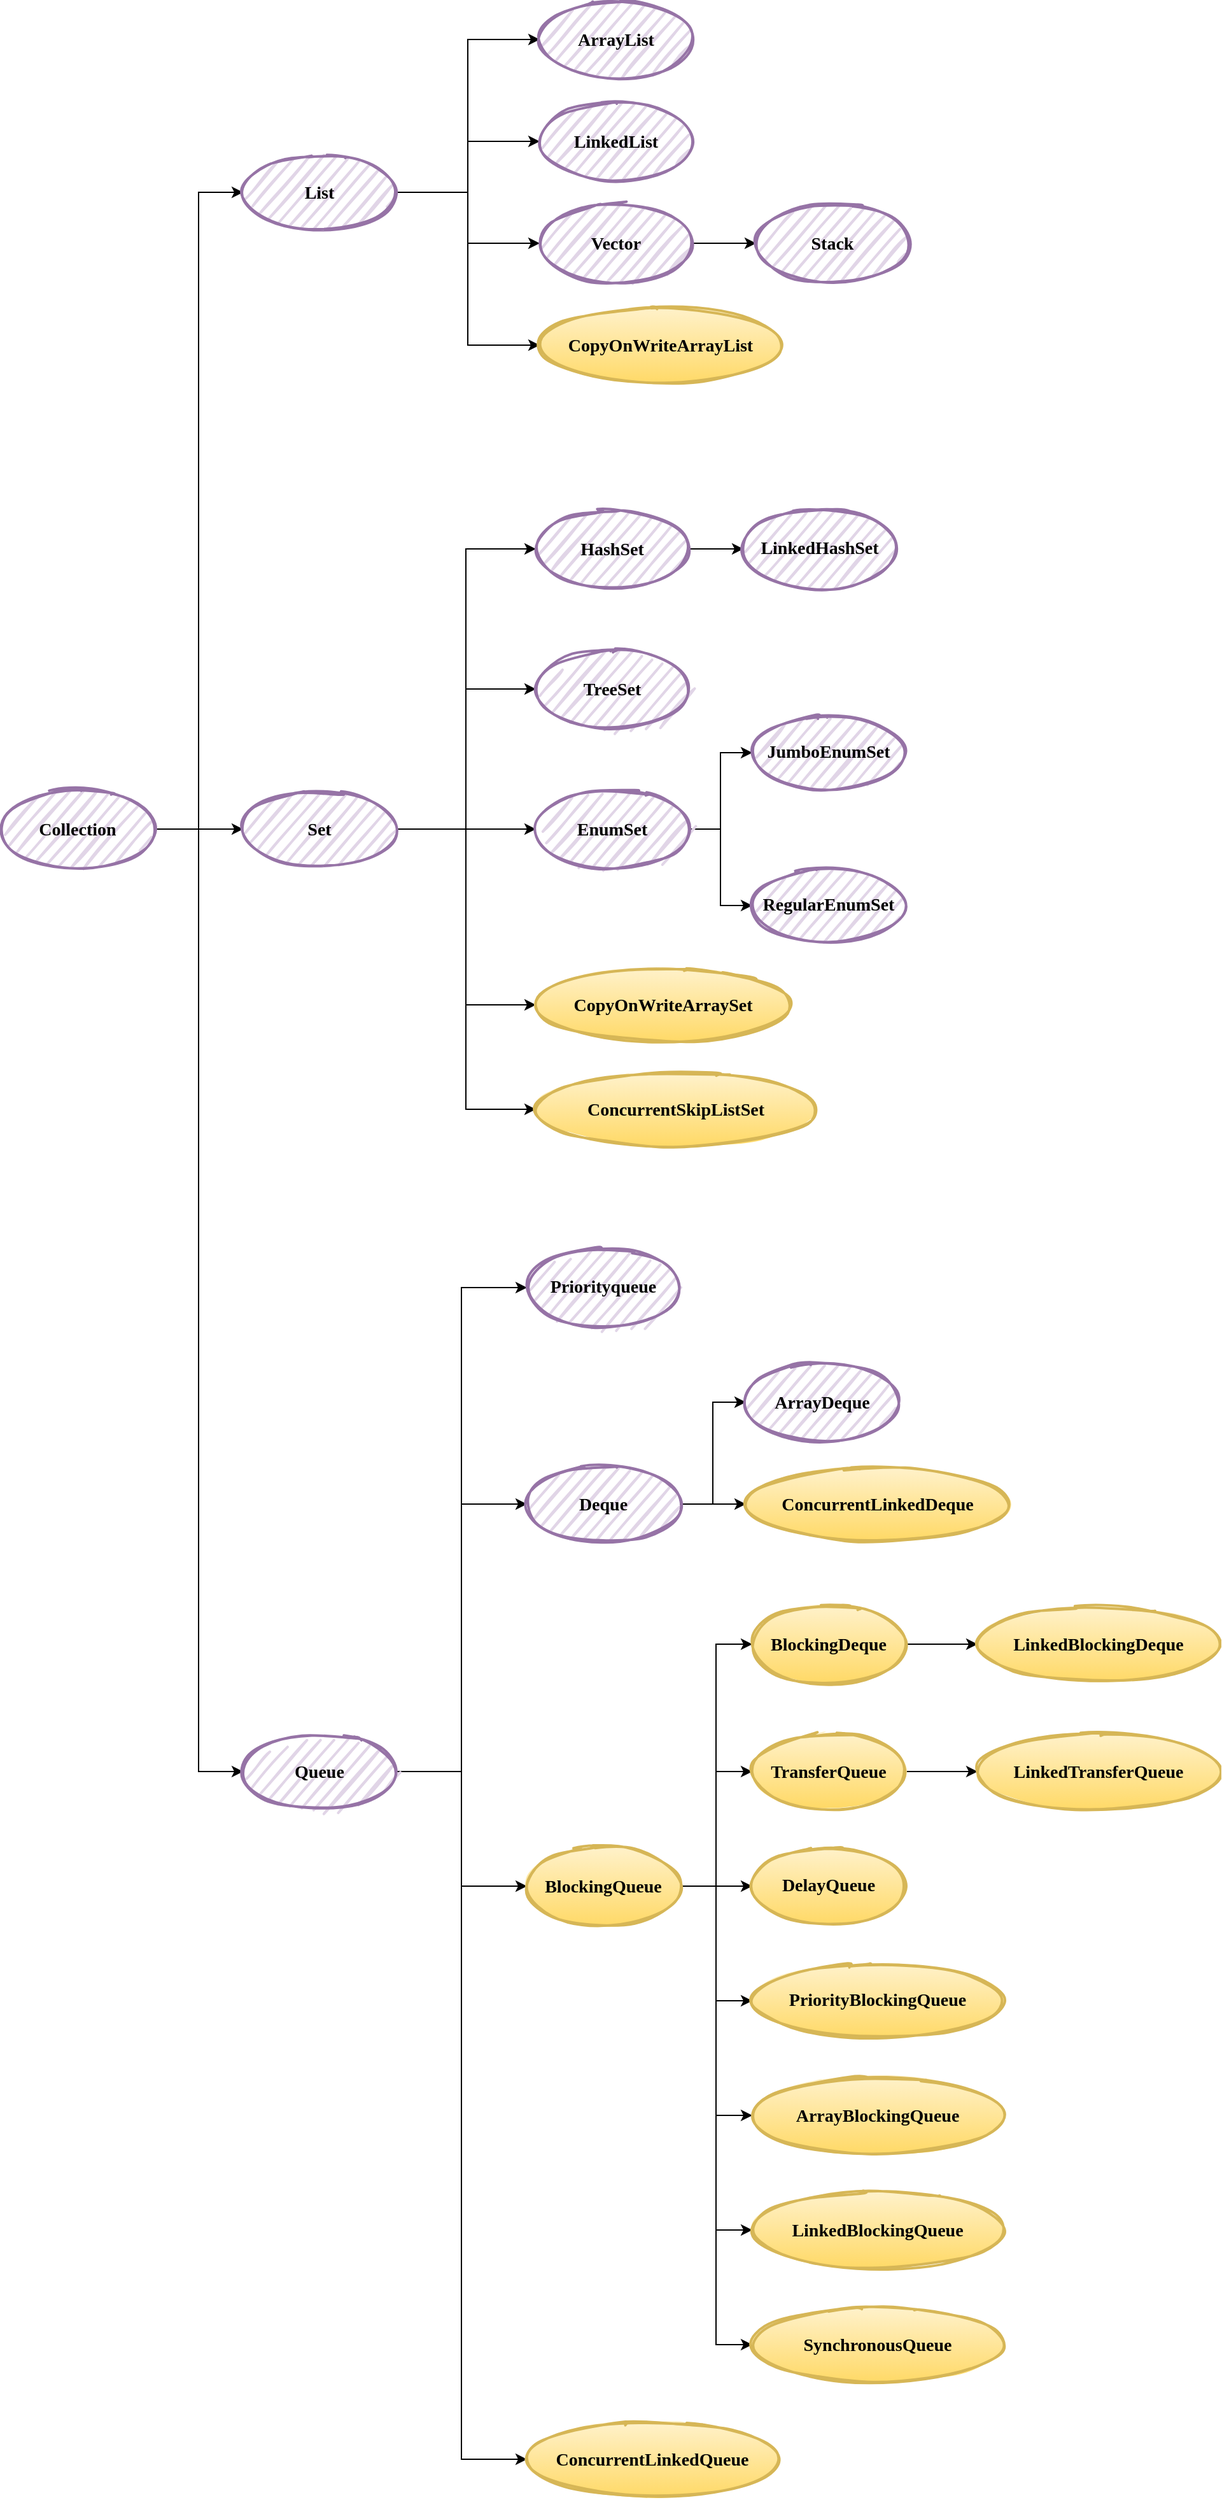 <mxfile version="20.3.7" type="github">
  <diagram id="IV6zwxyijD398F6HN0bB" name="第 1 页">
    <mxGraphModel dx="2565" dy="-169" grid="1" gridSize="10" guides="1" tooltips="1" connect="1" arrows="1" fold="1" page="1" pageScale="1" pageWidth="827" pageHeight="1169" math="0" shadow="0">
      <root>
        <mxCell id="0" />
        <mxCell id="1" parent="0" />
        <mxCell id="DSRnqOe3k9bgnWC6aP-b-98" style="edgeStyle=orthogonalEdgeStyle;rounded=0;orthogonalLoop=1;jettySize=auto;html=1;exitX=1;exitY=0.5;exitDx=0;exitDy=0;entryX=0;entryY=0.5;entryDx=0;entryDy=0;fontFamily=Lucida Console;fontSize=14;" edge="1" parent="1" source="DSRnqOe3k9bgnWC6aP-b-3" target="DSRnqOe3k9bgnWC6aP-b-7">
          <mxGeometry relative="1" as="geometry" />
        </mxCell>
        <mxCell id="DSRnqOe3k9bgnWC6aP-b-99" style="edgeStyle=orthogonalEdgeStyle;rounded=0;orthogonalLoop=1;jettySize=auto;html=1;exitX=1;exitY=0.5;exitDx=0;exitDy=0;entryX=0;entryY=0.5;entryDx=0;entryDy=0;fontFamily=Lucida Console;fontSize=14;" edge="1" parent="1" source="DSRnqOe3k9bgnWC6aP-b-3" target="DSRnqOe3k9bgnWC6aP-b-5">
          <mxGeometry relative="1" as="geometry" />
        </mxCell>
        <mxCell id="DSRnqOe3k9bgnWC6aP-b-100" style="edgeStyle=orthogonalEdgeStyle;rounded=0;orthogonalLoop=1;jettySize=auto;html=1;exitX=1;exitY=0.5;exitDx=0;exitDy=0;entryX=0;entryY=0.5;entryDx=0;entryDy=0;fontFamily=Lucida Console;fontSize=14;" edge="1" parent="1" source="DSRnqOe3k9bgnWC6aP-b-3" target="DSRnqOe3k9bgnWC6aP-b-8">
          <mxGeometry relative="1" as="geometry" />
        </mxCell>
        <mxCell id="DSRnqOe3k9bgnWC6aP-b-3" value="&lt;span style=&quot;font-size: 14px;&quot;&gt;&lt;b style=&quot;&quot;&gt;&lt;font face=&quot;Lucida Console&quot;&gt;Collection&lt;/font&gt;&lt;/b&gt;&lt;/span&gt;" style="ellipse;whiteSpace=wrap;html=1;strokeWidth=2;fillWeight=2;hachureGap=8;fillColor=#e1d5e7;fillStyle=dots;sketch=1;strokeColor=#9673a6;" vertex="1" parent="1">
          <mxGeometry x="-760" y="2110" width="120" height="60" as="geometry" />
        </mxCell>
        <mxCell id="DSRnqOe3k9bgnWC6aP-b-43" style="edgeStyle=orthogonalEdgeStyle;rounded=0;orthogonalLoop=1;jettySize=auto;html=1;exitX=1;exitY=0.5;exitDx=0;exitDy=0;entryX=0;entryY=0.5;entryDx=0;entryDy=0;fontFamily=Lucida Console;fontSize=14;" edge="1" parent="1" source="DSRnqOe3k9bgnWC6aP-b-5" target="DSRnqOe3k9bgnWC6aP-b-11">
          <mxGeometry relative="1" as="geometry" />
        </mxCell>
        <mxCell id="DSRnqOe3k9bgnWC6aP-b-44" style="edgeStyle=orthogonalEdgeStyle;rounded=0;orthogonalLoop=1;jettySize=auto;html=1;exitX=1;exitY=0.5;exitDx=0;exitDy=0;entryX=0;entryY=0.5;entryDx=0;entryDy=0;fontFamily=Lucida Console;fontSize=14;" edge="1" parent="1" source="DSRnqOe3k9bgnWC6aP-b-5" target="DSRnqOe3k9bgnWC6aP-b-12">
          <mxGeometry relative="1" as="geometry" />
        </mxCell>
        <mxCell id="DSRnqOe3k9bgnWC6aP-b-45" style="edgeStyle=orthogonalEdgeStyle;rounded=0;orthogonalLoop=1;jettySize=auto;html=1;exitX=1;exitY=0.5;exitDx=0;exitDy=0;entryX=0;entryY=0.5;entryDx=0;entryDy=0;fontFamily=Lucida Console;fontSize=14;" edge="1" parent="1" source="DSRnqOe3k9bgnWC6aP-b-5" target="DSRnqOe3k9bgnWC6aP-b-10">
          <mxGeometry relative="1" as="geometry" />
        </mxCell>
        <mxCell id="DSRnqOe3k9bgnWC6aP-b-46" style="edgeStyle=orthogonalEdgeStyle;rounded=0;orthogonalLoop=1;jettySize=auto;html=1;exitX=1;exitY=0.5;exitDx=0;exitDy=0;entryX=0;entryY=0.5;entryDx=0;entryDy=0;fontFamily=Lucida Console;fontSize=14;" edge="1" parent="1" source="DSRnqOe3k9bgnWC6aP-b-5" target="DSRnqOe3k9bgnWC6aP-b-19">
          <mxGeometry relative="1" as="geometry" />
        </mxCell>
        <mxCell id="DSRnqOe3k9bgnWC6aP-b-5" value="&lt;span style=&quot;font-size: 14px;&quot;&gt;&lt;b style=&quot;&quot;&gt;&lt;font face=&quot;Lucida Console&quot;&gt;List&lt;/font&gt;&lt;/b&gt;&lt;/span&gt;" style="ellipse;whiteSpace=wrap;html=1;strokeWidth=2;fillWeight=2;hachureGap=8;fillColor=#e1d5e7;fillStyle=dots;sketch=1;strokeColor=#9673a6;" vertex="1" parent="1">
          <mxGeometry x="-570" y="1610" width="120" height="60" as="geometry" />
        </mxCell>
        <mxCell id="DSRnqOe3k9bgnWC6aP-b-48" style="edgeStyle=orthogonalEdgeStyle;rounded=0;orthogonalLoop=1;jettySize=auto;html=1;exitX=1;exitY=0.5;exitDx=0;exitDy=0;entryX=0;entryY=0.5;entryDx=0;entryDy=0;fontFamily=Lucida Console;fontSize=14;" edge="1" parent="1" source="DSRnqOe3k9bgnWC6aP-b-7" target="DSRnqOe3k9bgnWC6aP-b-24">
          <mxGeometry relative="1" as="geometry" />
        </mxCell>
        <mxCell id="DSRnqOe3k9bgnWC6aP-b-50" style="edgeStyle=orthogonalEdgeStyle;rounded=0;orthogonalLoop=1;jettySize=auto;html=1;exitX=1;exitY=0.5;exitDx=0;exitDy=0;entryX=0;entryY=0.5;entryDx=0;entryDy=0;fontFamily=Lucida Console;fontSize=14;" edge="1" parent="1" source="DSRnqOe3k9bgnWC6aP-b-7" target="DSRnqOe3k9bgnWC6aP-b-25">
          <mxGeometry relative="1" as="geometry" />
        </mxCell>
        <mxCell id="DSRnqOe3k9bgnWC6aP-b-51" style="edgeStyle=orthogonalEdgeStyle;rounded=0;orthogonalLoop=1;jettySize=auto;html=1;exitX=1;exitY=0.5;exitDx=0;exitDy=0;entryX=0;entryY=0.5;entryDx=0;entryDy=0;fontFamily=Lucida Console;fontSize=14;" edge="1" parent="1" source="DSRnqOe3k9bgnWC6aP-b-7" target="DSRnqOe3k9bgnWC6aP-b-27">
          <mxGeometry relative="1" as="geometry" />
        </mxCell>
        <mxCell id="DSRnqOe3k9bgnWC6aP-b-52" style="edgeStyle=orthogonalEdgeStyle;rounded=0;orthogonalLoop=1;jettySize=auto;html=1;exitX=1;exitY=0.5;exitDx=0;exitDy=0;entryX=0;entryY=0.5;entryDx=0;entryDy=0;fontFamily=Lucida Console;fontSize=14;" edge="1" parent="1" source="DSRnqOe3k9bgnWC6aP-b-7" target="DSRnqOe3k9bgnWC6aP-b-32">
          <mxGeometry relative="1" as="geometry" />
        </mxCell>
        <mxCell id="DSRnqOe3k9bgnWC6aP-b-53" style="edgeStyle=orthogonalEdgeStyle;rounded=0;orthogonalLoop=1;jettySize=auto;html=1;exitX=1;exitY=0.5;exitDx=0;exitDy=0;entryX=0;entryY=0.5;entryDx=0;entryDy=0;fontFamily=Lucida Console;fontSize=14;" edge="1" parent="1" source="DSRnqOe3k9bgnWC6aP-b-7" target="DSRnqOe3k9bgnWC6aP-b-33">
          <mxGeometry relative="1" as="geometry" />
        </mxCell>
        <mxCell id="DSRnqOe3k9bgnWC6aP-b-7" value="&lt;span style=&quot;font-size: 14px;&quot;&gt;&lt;b style=&quot;&quot;&gt;&lt;font face=&quot;Lucida Console&quot;&gt;Set&lt;/font&gt;&lt;/b&gt;&lt;/span&gt;" style="ellipse;whiteSpace=wrap;html=1;strokeWidth=2;fillWeight=2;hachureGap=8;fillColor=#e1d5e7;fillStyle=dots;sketch=1;strokeColor=#9673a6;" vertex="1" parent="1">
          <mxGeometry x="-570" y="2110" width="120" height="60" as="geometry" />
        </mxCell>
        <mxCell id="DSRnqOe3k9bgnWC6aP-b-61" style="edgeStyle=orthogonalEdgeStyle;rounded=0;orthogonalLoop=1;jettySize=auto;html=1;exitX=1;exitY=0.5;exitDx=0;exitDy=0;entryX=0;entryY=0.5;entryDx=0;entryDy=0;fontFamily=Lucida Console;fontSize=14;" edge="1" parent="1" source="DSRnqOe3k9bgnWC6aP-b-8" target="DSRnqOe3k9bgnWC6aP-b-9">
          <mxGeometry relative="1" as="geometry" />
        </mxCell>
        <mxCell id="DSRnqOe3k9bgnWC6aP-b-78" style="edgeStyle=orthogonalEdgeStyle;rounded=0;orthogonalLoop=1;jettySize=auto;html=1;exitX=1;exitY=0.5;exitDx=0;exitDy=0;entryX=0;entryY=0.5;entryDx=0;entryDy=0;fontFamily=Lucida Console;fontSize=14;" edge="1" parent="1" source="DSRnqOe3k9bgnWC6aP-b-8" target="DSRnqOe3k9bgnWC6aP-b-59">
          <mxGeometry relative="1" as="geometry" />
        </mxCell>
        <mxCell id="DSRnqOe3k9bgnWC6aP-b-93" style="edgeStyle=orthogonalEdgeStyle;rounded=0;orthogonalLoop=1;jettySize=auto;html=1;exitX=1;exitY=0.5;exitDx=0;exitDy=0;entryX=0;entryY=0.5;entryDx=0;entryDy=0;fontFamily=Lucida Console;fontSize=14;" edge="1" parent="1" source="DSRnqOe3k9bgnWC6aP-b-8" target="DSRnqOe3k9bgnWC6aP-b-90">
          <mxGeometry relative="1" as="geometry" />
        </mxCell>
        <mxCell id="DSRnqOe3k9bgnWC6aP-b-97" style="edgeStyle=orthogonalEdgeStyle;rounded=0;orthogonalLoop=1;jettySize=auto;html=1;exitX=1;exitY=0.5;exitDx=0;exitDy=0;entryX=0;entryY=0.5;entryDx=0;entryDy=0;fontFamily=Lucida Console;fontSize=14;" edge="1" parent="1" source="DSRnqOe3k9bgnWC6aP-b-8" target="DSRnqOe3k9bgnWC6aP-b-96">
          <mxGeometry relative="1" as="geometry" />
        </mxCell>
        <mxCell id="DSRnqOe3k9bgnWC6aP-b-8" value="&lt;span style=&quot;font-size: 14px;&quot;&gt;&lt;b style=&quot;&quot;&gt;&lt;font face=&quot;Lucida Console&quot;&gt;Queue&lt;/font&gt;&lt;/b&gt;&lt;/span&gt;" style="ellipse;whiteSpace=wrap;html=1;strokeWidth=2;fillWeight=2;hachureGap=8;fillColor=#e1d5e7;fillStyle=dots;sketch=1;strokeColor=#9673a6;" vertex="1" parent="1">
          <mxGeometry x="-570" y="2850" width="120" height="60" as="geometry" />
        </mxCell>
        <mxCell id="DSRnqOe3k9bgnWC6aP-b-95" style="edgeStyle=orthogonalEdgeStyle;rounded=0;orthogonalLoop=1;jettySize=auto;html=1;exitX=1;exitY=0.5;exitDx=0;exitDy=0;entryX=0;entryY=0.5;entryDx=0;entryDy=0;fontFamily=Lucida Console;fontSize=14;" edge="1" parent="1" source="DSRnqOe3k9bgnWC6aP-b-9" target="DSRnqOe3k9bgnWC6aP-b-94">
          <mxGeometry relative="1" as="geometry" />
        </mxCell>
        <mxCell id="DSRnqOe3k9bgnWC6aP-b-103" style="edgeStyle=orthogonalEdgeStyle;rounded=0;orthogonalLoop=1;jettySize=auto;html=1;exitX=1;exitY=0.5;exitDx=0;exitDy=0;entryX=0;entryY=0.5;entryDx=0;entryDy=0;fontFamily=Lucida Console;fontSize=14;" edge="1" parent="1" source="DSRnqOe3k9bgnWC6aP-b-9" target="DSRnqOe3k9bgnWC6aP-b-91">
          <mxGeometry relative="1" as="geometry" />
        </mxCell>
        <mxCell id="DSRnqOe3k9bgnWC6aP-b-9" value="&lt;span style=&quot;font-size: 14px;&quot;&gt;&lt;b style=&quot;&quot;&gt;&lt;font face=&quot;Lucida Console&quot;&gt;Deque&lt;/font&gt;&lt;/b&gt;&lt;/span&gt;" style="ellipse;whiteSpace=wrap;html=1;strokeWidth=2;fillWeight=2;hachureGap=8;fillColor=#e1d5e7;fillStyle=dots;sketch=1;strokeColor=#9673a6;" vertex="1" parent="1">
          <mxGeometry x="-347" y="2640" width="120" height="60" as="geometry" />
        </mxCell>
        <mxCell id="DSRnqOe3k9bgnWC6aP-b-10" value="&lt;span style=&quot;font-size: 14px;&quot;&gt;&lt;b style=&quot;&quot;&gt;&lt;font face=&quot;Lucida Console&quot;&gt;ArrayList&lt;/font&gt;&lt;/b&gt;&lt;/span&gt;" style="ellipse;whiteSpace=wrap;html=1;strokeWidth=2;fillWeight=2;hachureGap=8;fillColor=#e1d5e7;fillStyle=dots;sketch=1;strokeColor=#9673a6;" vertex="1" parent="1">
          <mxGeometry x="-337" y="1490" width="120" height="60" as="geometry" />
        </mxCell>
        <mxCell id="DSRnqOe3k9bgnWC6aP-b-11" value="&lt;span style=&quot;font-size: 14px;&quot;&gt;&lt;b style=&quot;&quot;&gt;&lt;font face=&quot;Lucida Console&quot;&gt;LinkedList&lt;/font&gt;&lt;/b&gt;&lt;/span&gt;" style="ellipse;whiteSpace=wrap;html=1;strokeWidth=2;fillWeight=2;hachureGap=8;fillColor=#e1d5e7;fillStyle=dots;sketch=1;strokeColor=#9673a6;" vertex="1" parent="1">
          <mxGeometry x="-337" y="1570" width="120" height="60" as="geometry" />
        </mxCell>
        <mxCell id="DSRnqOe3k9bgnWC6aP-b-47" style="edgeStyle=orthogonalEdgeStyle;rounded=0;orthogonalLoop=1;jettySize=auto;html=1;exitX=1;exitY=0.5;exitDx=0;exitDy=0;entryX=0;entryY=0.5;entryDx=0;entryDy=0;fontFamily=Lucida Console;fontSize=14;" edge="1" parent="1" source="DSRnqOe3k9bgnWC6aP-b-12" target="DSRnqOe3k9bgnWC6aP-b-13">
          <mxGeometry relative="1" as="geometry" />
        </mxCell>
        <mxCell id="DSRnqOe3k9bgnWC6aP-b-12" value="&lt;span style=&quot;font-size: 14px;&quot;&gt;&lt;b style=&quot;&quot;&gt;&lt;font face=&quot;Lucida Console&quot;&gt;Vector&lt;/font&gt;&lt;/b&gt;&lt;/span&gt;" style="ellipse;whiteSpace=wrap;html=1;strokeWidth=2;fillWeight=2;hachureGap=8;fillColor=#e1d5e7;fillStyle=dots;sketch=1;strokeColor=#9673a6;" vertex="1" parent="1">
          <mxGeometry x="-337" y="1650" width="120" height="60" as="geometry" />
        </mxCell>
        <mxCell id="DSRnqOe3k9bgnWC6aP-b-13" value="&lt;span style=&quot;font-size: 14px;&quot;&gt;&lt;b style=&quot;&quot;&gt;&lt;font face=&quot;Lucida Console&quot;&gt;Stack&lt;/font&gt;&lt;/b&gt;&lt;/span&gt;" style="ellipse;whiteSpace=wrap;html=1;strokeWidth=2;fillWeight=2;hachureGap=8;fillColor=#e1d5e7;fillStyle=dots;sketch=1;strokeColor=#9673a6;" vertex="1" parent="1">
          <mxGeometry x="-167" y="1650" width="120" height="60" as="geometry" />
        </mxCell>
        <mxCell id="DSRnqOe3k9bgnWC6aP-b-19" value="&lt;span style=&quot;font-size: 14px;&quot;&gt;&lt;b style=&quot;&quot;&gt;&lt;font face=&quot;Lucida Console&quot;&gt;CopyOnWriteArrayList&lt;/font&gt;&lt;/b&gt;&lt;/span&gt;" style="ellipse;whiteSpace=wrap;html=1;strokeWidth=2;fillWeight=2;hachureGap=8;fillStyle=dots;sketch=1;fillColor=#fff2cc;strokeColor=#d6b656;gradientColor=#ffd966;" vertex="1" parent="1">
          <mxGeometry x="-337" y="1730" width="190" height="60" as="geometry" />
        </mxCell>
        <mxCell id="DSRnqOe3k9bgnWC6aP-b-55" style="edgeStyle=orthogonalEdgeStyle;rounded=0;orthogonalLoop=1;jettySize=auto;html=1;exitX=1;exitY=0.5;exitDx=0;exitDy=0;entryX=0;entryY=0.5;entryDx=0;entryDy=0;fontFamily=Lucida Console;fontSize=14;" edge="1" parent="1" source="DSRnqOe3k9bgnWC6aP-b-24" target="DSRnqOe3k9bgnWC6aP-b-28">
          <mxGeometry relative="1" as="geometry" />
        </mxCell>
        <mxCell id="DSRnqOe3k9bgnWC6aP-b-24" value="&lt;span style=&quot;font-size: 14px;&quot;&gt;&lt;b style=&quot;&quot;&gt;&lt;font face=&quot;Lucida Console&quot;&gt;HashSet&lt;/font&gt;&lt;/b&gt;&lt;/span&gt;" style="ellipse;whiteSpace=wrap;html=1;strokeWidth=2;fillWeight=2;hachureGap=8;fillColor=#e1d5e7;fillStyle=dots;sketch=1;strokeColor=#9673a6;" vertex="1" parent="1">
          <mxGeometry x="-340" y="1890" width="120" height="60" as="geometry" />
        </mxCell>
        <mxCell id="DSRnqOe3k9bgnWC6aP-b-25" value="&lt;span style=&quot;font-size: 14px;&quot;&gt;&lt;b style=&quot;&quot;&gt;&lt;font face=&quot;Lucida Console&quot;&gt;TreeSet&lt;/font&gt;&lt;/b&gt;&lt;/span&gt;" style="ellipse;whiteSpace=wrap;html=1;strokeWidth=2;fillWeight=2;hachureGap=8;fillColor=#e1d5e7;fillStyle=dots;sketch=1;strokeColor=#9673a6;" vertex="1" parent="1">
          <mxGeometry x="-340" y="2000" width="120" height="60" as="geometry" />
        </mxCell>
        <mxCell id="DSRnqOe3k9bgnWC6aP-b-56" style="edgeStyle=orthogonalEdgeStyle;rounded=0;orthogonalLoop=1;jettySize=auto;html=1;exitX=1;exitY=0.5;exitDx=0;exitDy=0;entryX=0;entryY=0.5;entryDx=0;entryDy=0;fontFamily=Lucida Console;fontSize=14;" edge="1" parent="1" source="DSRnqOe3k9bgnWC6aP-b-27" target="DSRnqOe3k9bgnWC6aP-b-29">
          <mxGeometry relative="1" as="geometry" />
        </mxCell>
        <mxCell id="DSRnqOe3k9bgnWC6aP-b-57" style="edgeStyle=orthogonalEdgeStyle;rounded=0;orthogonalLoop=1;jettySize=auto;html=1;exitX=1;exitY=0.5;exitDx=0;exitDy=0;entryX=0;entryY=0.5;entryDx=0;entryDy=0;fontFamily=Lucida Console;fontSize=14;" edge="1" parent="1" source="DSRnqOe3k9bgnWC6aP-b-27" target="DSRnqOe3k9bgnWC6aP-b-31">
          <mxGeometry relative="1" as="geometry" />
        </mxCell>
        <mxCell id="DSRnqOe3k9bgnWC6aP-b-27" value="&lt;span style=&quot;font-size: 14px;&quot;&gt;&lt;b style=&quot;&quot;&gt;&lt;font face=&quot;Lucida Console&quot;&gt;EnumSet&lt;/font&gt;&lt;/b&gt;&lt;/span&gt;" style="ellipse;whiteSpace=wrap;html=1;strokeWidth=2;fillWeight=2;hachureGap=8;fillColor=#e1d5e7;fillStyle=dots;sketch=1;strokeColor=#9673a6;" vertex="1" parent="1">
          <mxGeometry x="-340" y="2110" width="120" height="60" as="geometry" />
        </mxCell>
        <mxCell id="DSRnqOe3k9bgnWC6aP-b-28" value="&lt;font face=&quot;Lucida Console&quot;&gt;&lt;span style=&quot;font-size: 14px;&quot;&gt;&lt;b&gt;LinkedHashSet&lt;/b&gt;&lt;/span&gt;&lt;/font&gt;" style="ellipse;whiteSpace=wrap;html=1;strokeWidth=2;fillWeight=2;hachureGap=8;fillColor=#e1d5e7;fillStyle=dots;sketch=1;strokeColor=#9673a6;" vertex="1" parent="1">
          <mxGeometry x="-177" y="1890" width="120" height="60" as="geometry" />
        </mxCell>
        <mxCell id="DSRnqOe3k9bgnWC6aP-b-29" value="&lt;font face=&quot;Lucida Console&quot;&gt;&lt;span style=&quot;font-size: 14px;&quot;&gt;&lt;b&gt;JumboEnumSet&lt;/b&gt;&lt;/span&gt;&lt;/font&gt;" style="ellipse;whiteSpace=wrap;html=1;strokeWidth=2;fillWeight=2;hachureGap=8;fillColor=#e1d5e7;fillStyle=dots;sketch=1;strokeColor=#9673a6;" vertex="1" parent="1">
          <mxGeometry x="-170" y="2050" width="120" height="60" as="geometry" />
        </mxCell>
        <mxCell id="DSRnqOe3k9bgnWC6aP-b-31" value="&lt;font face=&quot;Lucida Console&quot;&gt;&lt;span style=&quot;font-size: 14px;&quot;&gt;&lt;b&gt;RegularEnumSet&lt;/b&gt;&lt;/span&gt;&lt;/font&gt;" style="ellipse;whiteSpace=wrap;html=1;strokeWidth=2;fillWeight=2;hachureGap=8;fillColor=#e1d5e7;fillStyle=dots;sketch=1;strokeColor=#9673a6;" vertex="1" parent="1">
          <mxGeometry x="-170" y="2170" width="120" height="60" as="geometry" />
        </mxCell>
        <mxCell id="DSRnqOe3k9bgnWC6aP-b-32" value="&lt;span style=&quot;font-size: 14px;&quot;&gt;&lt;b style=&quot;&quot;&gt;&lt;font face=&quot;Lucida Console&quot;&gt;CopyOnWriteArraySet&lt;/font&gt;&lt;/b&gt;&lt;/span&gt;" style="ellipse;whiteSpace=wrap;html=1;strokeWidth=2;fillWeight=2;hachureGap=8;fillColor=#fff2cc;fillStyle=dots;sketch=1;strokeColor=#d6b656;gradientColor=#ffd966;" vertex="1" parent="1">
          <mxGeometry x="-340" y="2248" width="200" height="60" as="geometry" />
        </mxCell>
        <mxCell id="DSRnqOe3k9bgnWC6aP-b-33" value="&lt;span style=&quot;font-size: 14px;&quot;&gt;&lt;b style=&quot;&quot;&gt;&lt;font face=&quot;Lucida Console&quot;&gt;ConcurrentSkipListSet&lt;/font&gt;&lt;/b&gt;&lt;/span&gt;" style="ellipse;whiteSpace=wrap;html=1;strokeWidth=2;fillWeight=2;hachureGap=8;fillColor=#fff2cc;fillStyle=dots;sketch=1;strokeColor=#d6b656;gradientColor=#ffd966;" vertex="1" parent="1">
          <mxGeometry x="-340" y="2330" width="220" height="60" as="geometry" />
        </mxCell>
        <mxCell id="DSRnqOe3k9bgnWC6aP-b-77" style="edgeStyle=orthogonalEdgeStyle;rounded=0;orthogonalLoop=1;jettySize=auto;html=1;exitX=1;exitY=0.5;exitDx=0;exitDy=0;entryX=0;entryY=0.5;entryDx=0;entryDy=0;fontFamily=Lucida Console;fontSize=14;" edge="1" parent="1" source="DSRnqOe3k9bgnWC6aP-b-59" target="DSRnqOe3k9bgnWC6aP-b-60">
          <mxGeometry relative="1" as="geometry" />
        </mxCell>
        <mxCell id="DSRnqOe3k9bgnWC6aP-b-79" style="edgeStyle=orthogonalEdgeStyle;rounded=0;orthogonalLoop=1;jettySize=auto;html=1;exitX=1;exitY=0.5;exitDx=0;exitDy=0;entryX=0;entryY=0.5;entryDx=0;entryDy=0;fontFamily=Lucida Console;fontSize=14;" edge="1" parent="1" source="DSRnqOe3k9bgnWC6aP-b-59" target="DSRnqOe3k9bgnWC6aP-b-67">
          <mxGeometry relative="1" as="geometry" />
        </mxCell>
        <mxCell id="DSRnqOe3k9bgnWC6aP-b-85" style="edgeStyle=orthogonalEdgeStyle;rounded=0;orthogonalLoop=1;jettySize=auto;html=1;exitX=1;exitY=0.5;exitDx=0;exitDy=0;entryX=0;entryY=0.5;entryDx=0;entryDy=0;fontFamily=Lucida Console;fontSize=14;" edge="1" parent="1" source="DSRnqOe3k9bgnWC6aP-b-59" target="DSRnqOe3k9bgnWC6aP-b-70">
          <mxGeometry relative="1" as="geometry" />
        </mxCell>
        <mxCell id="DSRnqOe3k9bgnWC6aP-b-86" style="edgeStyle=orthogonalEdgeStyle;rounded=0;orthogonalLoop=1;jettySize=auto;html=1;exitX=1;exitY=0.5;exitDx=0;exitDy=0;entryX=0;entryY=0.5;entryDx=0;entryDy=0;fontFamily=Lucida Console;fontSize=14;" edge="1" parent="1" source="DSRnqOe3k9bgnWC6aP-b-59" target="DSRnqOe3k9bgnWC6aP-b-80">
          <mxGeometry relative="1" as="geometry" />
        </mxCell>
        <mxCell id="DSRnqOe3k9bgnWC6aP-b-87" style="edgeStyle=orthogonalEdgeStyle;rounded=0;orthogonalLoop=1;jettySize=auto;html=1;exitX=1;exitY=0.5;exitDx=0;exitDy=0;entryX=0;entryY=0.5;entryDx=0;entryDy=0;fontFamily=Lucida Console;fontSize=14;" edge="1" parent="1" source="DSRnqOe3k9bgnWC6aP-b-59" target="DSRnqOe3k9bgnWC6aP-b-71">
          <mxGeometry relative="1" as="geometry" />
        </mxCell>
        <mxCell id="DSRnqOe3k9bgnWC6aP-b-88" style="edgeStyle=orthogonalEdgeStyle;rounded=0;orthogonalLoop=1;jettySize=auto;html=1;exitX=1;exitY=0.5;exitDx=0;exitDy=0;entryX=0;entryY=0.5;entryDx=0;entryDy=0;fontFamily=Lucida Console;fontSize=14;" edge="1" parent="1" source="DSRnqOe3k9bgnWC6aP-b-59" target="DSRnqOe3k9bgnWC6aP-b-72">
          <mxGeometry relative="1" as="geometry" />
        </mxCell>
        <mxCell id="DSRnqOe3k9bgnWC6aP-b-89" style="edgeStyle=orthogonalEdgeStyle;rounded=0;orthogonalLoop=1;jettySize=auto;html=1;exitX=1;exitY=0.5;exitDx=0;exitDy=0;entryX=0;entryY=0.5;entryDx=0;entryDy=0;fontFamily=Lucida Console;fontSize=14;" edge="1" parent="1" source="DSRnqOe3k9bgnWC6aP-b-59" target="DSRnqOe3k9bgnWC6aP-b-81">
          <mxGeometry relative="1" as="geometry" />
        </mxCell>
        <mxCell id="DSRnqOe3k9bgnWC6aP-b-59" value="&lt;span style=&quot;font-size: 14px;&quot;&gt;&lt;b style=&quot;&quot;&gt;&lt;font face=&quot;Lucida Console&quot;&gt;BlockingQueue&lt;/font&gt;&lt;/b&gt;&lt;/span&gt;" style="ellipse;whiteSpace=wrap;html=1;strokeWidth=2;fillWeight=2;hachureGap=8;fillColor=#fff2cc;fillStyle=dots;sketch=1;strokeColor=#d6b656;gradientColor=#ffd966;" vertex="1" parent="1">
          <mxGeometry x="-347" y="2940" width="120" height="60" as="geometry" />
        </mxCell>
        <mxCell id="DSRnqOe3k9bgnWC6aP-b-83" style="edgeStyle=orthogonalEdgeStyle;rounded=0;orthogonalLoop=1;jettySize=auto;html=1;exitX=1;exitY=0.5;exitDx=0;exitDy=0;entryX=0;entryY=0.5;entryDx=0;entryDy=0;fontFamily=Lucida Console;fontSize=14;" edge="1" parent="1" source="DSRnqOe3k9bgnWC6aP-b-60" target="DSRnqOe3k9bgnWC6aP-b-82">
          <mxGeometry relative="1" as="geometry" />
        </mxCell>
        <mxCell id="DSRnqOe3k9bgnWC6aP-b-60" value="&lt;span style=&quot;font-size: 14px;&quot;&gt;&lt;b style=&quot;&quot;&gt;&lt;font face=&quot;Lucida Console&quot;&gt;BlockingDeque&lt;/font&gt;&lt;/b&gt;&lt;/span&gt;" style="ellipse;whiteSpace=wrap;html=1;strokeWidth=2;fillWeight=2;hachureGap=8;fillColor=#fff2cc;fillStyle=dots;sketch=1;strokeColor=#d6b656;gradientColor=#ffd966;" vertex="1" parent="1">
          <mxGeometry x="-170" y="2750" width="120" height="60" as="geometry" />
        </mxCell>
        <mxCell id="DSRnqOe3k9bgnWC6aP-b-84" style="edgeStyle=orthogonalEdgeStyle;rounded=0;orthogonalLoop=1;jettySize=auto;html=1;exitX=1;exitY=0.5;exitDx=0;exitDy=0;fontFamily=Lucida Console;fontSize=14;" edge="1" parent="1" source="DSRnqOe3k9bgnWC6aP-b-67" target="DSRnqOe3k9bgnWC6aP-b-68">
          <mxGeometry relative="1" as="geometry" />
        </mxCell>
        <mxCell id="DSRnqOe3k9bgnWC6aP-b-67" value="&lt;span style=&quot;font-size: 14px;&quot;&gt;&lt;b style=&quot;&quot;&gt;&lt;font face=&quot;Lucida Console&quot;&gt;TransferQueue&lt;/font&gt;&lt;/b&gt;&lt;/span&gt;" style="ellipse;whiteSpace=wrap;html=1;strokeWidth=2;fillWeight=2;hachureGap=8;fillColor=#fff2cc;fillStyle=dots;sketch=1;strokeColor=#d6b656;gradientColor=#ffd966;" vertex="1" parent="1">
          <mxGeometry x="-170" y="2850" width="120" height="60" as="geometry" />
        </mxCell>
        <mxCell id="DSRnqOe3k9bgnWC6aP-b-68" value="&lt;span style=&quot;font-size: 14px;&quot;&gt;&lt;b style=&quot;&quot;&gt;&lt;font face=&quot;Lucida Console&quot;&gt;LinkedTransferQueue&lt;/font&gt;&lt;/b&gt;&lt;/span&gt;" style="ellipse;whiteSpace=wrap;html=1;strokeWidth=2;fillWeight=2;hachureGap=8;fillColor=#fff2cc;fillStyle=dots;sketch=1;strokeColor=#d6b656;gradientColor=#ffd966;" vertex="1" parent="1">
          <mxGeometry x="7" y="2850" width="190" height="60" as="geometry" />
        </mxCell>
        <mxCell id="DSRnqOe3k9bgnWC6aP-b-70" value="&lt;font face=&quot;Lucida Console&quot;&gt;&lt;span style=&quot;font-size: 14px;&quot;&gt;&lt;b&gt;DelayQueue&lt;/b&gt;&lt;/span&gt;&lt;/font&gt;" style="ellipse;whiteSpace=wrap;html=1;strokeWidth=2;fillWeight=2;hachureGap=8;fillColor=#fff2cc;fillStyle=dots;sketch=1;strokeColor=#d6b656;gradientColor=#ffd966;" vertex="1" parent="1">
          <mxGeometry x="-170" y="2940" width="120" height="60" as="geometry" />
        </mxCell>
        <mxCell id="DSRnqOe3k9bgnWC6aP-b-71" value="&lt;span style=&quot;font-size: 14px;&quot;&gt;&lt;b style=&quot;&quot;&gt;&lt;font face=&quot;Lucida Console&quot;&gt;ArrayBlockingQueue&lt;/font&gt;&lt;/b&gt;&lt;/span&gt;" style="ellipse;whiteSpace=wrap;html=1;strokeWidth=2;fillWeight=2;hachureGap=8;fillColor=#fff2cc;fillStyle=dots;sketch=1;strokeColor=#d6b656;gradientColor=#ffd966;" vertex="1" parent="1">
          <mxGeometry x="-170" y="3120" width="197" height="60" as="geometry" />
        </mxCell>
        <mxCell id="DSRnqOe3k9bgnWC6aP-b-72" value="&lt;span style=&quot;font-size: 14px;&quot;&gt;&lt;b style=&quot;&quot;&gt;&lt;font face=&quot;Lucida Console&quot;&gt;LinkedBlockingQueue&lt;/font&gt;&lt;/b&gt;&lt;/span&gt;" style="ellipse;whiteSpace=wrap;html=1;strokeWidth=2;fillWeight=2;hachureGap=8;fillColor=#fff2cc;fillStyle=dots;sketch=1;strokeColor=#d6b656;gradientColor=#ffd966;" vertex="1" parent="1">
          <mxGeometry x="-170" y="3210" width="197" height="60" as="geometry" />
        </mxCell>
        <mxCell id="DSRnqOe3k9bgnWC6aP-b-80" value="&lt;font face=&quot;Lucida Console&quot;&gt;&lt;span style=&quot;font-size: 14px;&quot;&gt;&lt;b&gt;PriorityBlockingQueue&lt;br&gt;&lt;/b&gt;&lt;/span&gt;&lt;/font&gt;" style="ellipse;whiteSpace=wrap;html=1;strokeWidth=2;fillWeight=2;hachureGap=8;fillColor=#fff2cc;fillStyle=dots;sketch=1;strokeColor=#d6b656;gradientColor=#ffd966;" vertex="1" parent="1">
          <mxGeometry x="-170" y="3030" width="197" height="60" as="geometry" />
        </mxCell>
        <mxCell id="DSRnqOe3k9bgnWC6aP-b-81" value="&lt;span style=&quot;font-size: 14px;&quot;&gt;&lt;b style=&quot;&quot;&gt;&lt;font face=&quot;Lucida Console&quot;&gt;SynchronousQueue&lt;/font&gt;&lt;/b&gt;&lt;/span&gt;" style="ellipse;whiteSpace=wrap;html=1;strokeWidth=2;fillWeight=2;hachureGap=8;fillColor=#fff2cc;fillStyle=dots;sketch=1;strokeColor=#d6b656;gradientColor=#ffd966;" vertex="1" parent="1">
          <mxGeometry x="-170" y="3300" width="197" height="60" as="geometry" />
        </mxCell>
        <mxCell id="DSRnqOe3k9bgnWC6aP-b-82" value="&lt;span style=&quot;font-size: 14px;&quot;&gt;&lt;b style=&quot;&quot;&gt;&lt;font face=&quot;Lucida Console&quot;&gt;LinkedBlockingDeque&lt;/font&gt;&lt;/b&gt;&lt;/span&gt;" style="ellipse;whiteSpace=wrap;html=1;strokeWidth=2;fillWeight=2;hachureGap=8;fillColor=#fff2cc;fillStyle=dots;sketch=1;strokeColor=#d6b656;gradientColor=#ffd966;" vertex="1" parent="1">
          <mxGeometry x="7" y="2750" width="190" height="60" as="geometry" />
        </mxCell>
        <mxCell id="DSRnqOe3k9bgnWC6aP-b-90" value="&lt;font face=&quot;Lucida Console&quot;&gt;&lt;span style=&quot;font-size: 14px;&quot;&gt;&lt;b&gt;Priorityqueue&lt;/b&gt;&lt;/span&gt;&lt;/font&gt;" style="ellipse;whiteSpace=wrap;html=1;strokeWidth=2;fillWeight=2;hachureGap=8;fillColor=#e1d5e7;fillStyle=dots;sketch=1;strokeColor=#9673a6;" vertex="1" parent="1">
          <mxGeometry x="-347" y="2470" width="120" height="60" as="geometry" />
        </mxCell>
        <mxCell id="DSRnqOe3k9bgnWC6aP-b-91" value="&lt;span style=&quot;font-size: 14px;&quot;&gt;&lt;b style=&quot;&quot;&gt;&lt;font face=&quot;Lucida Console&quot;&gt;ArrayDeque&lt;/font&gt;&lt;/b&gt;&lt;/span&gt;" style="ellipse;whiteSpace=wrap;html=1;strokeWidth=2;fillWeight=2;hachureGap=8;fillColor=#e1d5e7;fillStyle=dots;sketch=1;strokeColor=#9673a6;" vertex="1" parent="1">
          <mxGeometry x="-175" y="2560" width="120" height="60" as="geometry" />
        </mxCell>
        <mxCell id="DSRnqOe3k9bgnWC6aP-b-94" value="&lt;span style=&quot;font-size: 14px;&quot;&gt;&lt;b style=&quot;&quot;&gt;&lt;font face=&quot;Lucida Console&quot;&gt;ConcurrentLinkedDeque&lt;/font&gt;&lt;/b&gt;&lt;/span&gt;" style="ellipse;whiteSpace=wrap;html=1;strokeWidth=2;fillWeight=2;hachureGap=8;fillColor=#fff2cc;fillStyle=dots;sketch=1;strokeColor=#d6b656;gradientColor=#ffd966;" vertex="1" parent="1">
          <mxGeometry x="-175" y="2640" width="207" height="60" as="geometry" />
        </mxCell>
        <mxCell id="DSRnqOe3k9bgnWC6aP-b-96" value="&lt;span style=&quot;font-size: 14px;&quot;&gt;&lt;b style=&quot;&quot;&gt;&lt;font face=&quot;Lucida Console&quot;&gt;ConcurrentLinkedQueue&lt;/font&gt;&lt;/b&gt;&lt;/span&gt;" style="ellipse;whiteSpace=wrap;html=1;strokeWidth=2;fillWeight=2;hachureGap=8;fillColor=#fff2cc;fillStyle=dots;sketch=1;strokeColor=#d6b656;gradientColor=#ffd966;" vertex="1" parent="1">
          <mxGeometry x="-347" y="3390" width="197" height="60" as="geometry" />
        </mxCell>
      </root>
    </mxGraphModel>
  </diagram>
</mxfile>
